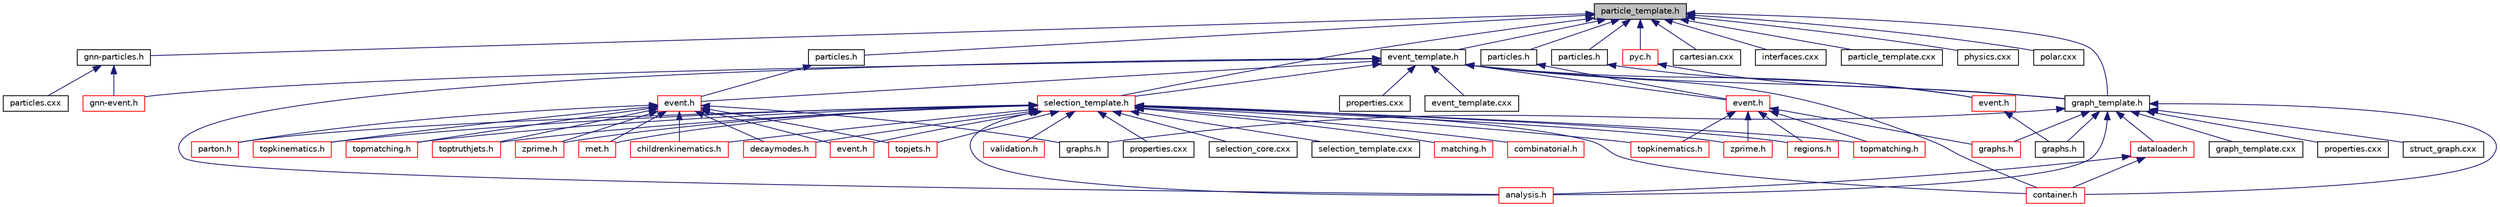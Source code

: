 digraph "particle_template.h"
{
 // INTERACTIVE_SVG=YES
 // LATEX_PDF_SIZE
  edge [fontname="Helvetica",fontsize="10",labelfontname="Helvetica",labelfontsize="10"];
  node [fontname="Helvetica",fontsize="10",shape=record];
  Node1 [label="particle_template.h",height=0.2,width=0.4,color="black", fillcolor="grey75", style="filled", fontcolor="black",tooltip=" "];
  Node1 -> Node2 [dir="back",color="midnightblue",fontsize="10",style="solid",fontname="Helvetica"];
  Node2 [label="particles.h",height=0.2,width=0.4,color="black", fillcolor="white", style="filled",URL="$events_2bsm__4tops_2include_2bsm__4tops_2particles_8h.html",tooltip=" "];
  Node2 -> Node3 [dir="back",color="midnightblue",fontsize="10",style="solid",fontname="Helvetica"];
  Node3 [label="event.h",height=0.2,width=0.4,color="red", fillcolor="white", style="filled",URL="$events_2bsm__4tops_2include_2bsm__4tops_2event_8h.html",tooltip=" "];
  Node3 -> Node4 [dir="back",color="midnightblue",fontsize="10",style="solid",fontname="Helvetica"];
  Node4 [label="graphs.h",height=0.2,width=0.4,color="black", fillcolor="white", style="filled",URL="$bsm__4tops_2include_2bsm__4tops_2graphs_8h.html",tooltip=" "];
  Node3 -> Node5 [dir="back",color="midnightblue",fontsize="10",style="solid",fontname="Helvetica"];
  Node5 [label="met.h",height=0.2,width=0.4,color="red", fillcolor="white", style="filled",URL="$met_8h.html",tooltip=" "];
  Node3 -> Node7 [dir="back",color="midnightblue",fontsize="10",style="solid",fontname="Helvetica"];
  Node7 [label="childrenkinematics.h",height=0.2,width=0.4,color="red", fillcolor="white", style="filled",URL="$childrenkinematics_8h.html",tooltip=" "];
  Node3 -> Node9 [dir="back",color="midnightblue",fontsize="10",style="solid",fontname="Helvetica"];
  Node9 [label="decaymodes.h",height=0.2,width=0.4,color="red", fillcolor="white", style="filled",URL="$decaymodes_8h.html",tooltip=" "];
  Node3 -> Node11 [dir="back",color="midnightblue",fontsize="10",style="solid",fontname="Helvetica"];
  Node11 [label="event.h",height=0.2,width=0.4,color="red", fillcolor="white", style="filled",URL="$selections_2mc16_2event_2event_8h.html",tooltip=" "];
  Node3 -> Node15 [dir="back",color="midnightblue",fontsize="10",style="solid",fontname="Helvetica"];
  Node15 [label="parton.h",height=0.2,width=0.4,color="red", fillcolor="white", style="filled",URL="$parton_8h.html",tooltip=" "];
  Node3 -> Node17 [dir="back",color="midnightblue",fontsize="10",style="solid",fontname="Helvetica"];
  Node17 [label="topjets.h",height=0.2,width=0.4,color="red", fillcolor="white", style="filled",URL="$topjets_8h.html",tooltip=" "];
  Node3 -> Node19 [dir="back",color="midnightblue",fontsize="10",style="solid",fontname="Helvetica"];
  Node19 [label="topkinematics.h",height=0.2,width=0.4,color="red", fillcolor="white", style="filled",URL="$mc16_2topkinematics_2topkinematics_8h.html",tooltip=" "];
  Node3 -> Node21 [dir="back",color="midnightblue",fontsize="10",style="solid",fontname="Helvetica"];
  Node21 [label="topmatching.h",height=0.2,width=0.4,color="red", fillcolor="white", style="filled",URL="$mc16_2topmatching_2topmatching_8h.html",tooltip=" "];
  Node3 -> Node23 [dir="back",color="midnightblue",fontsize="10",style="solid",fontname="Helvetica"];
  Node23 [label="toptruthjets.h",height=0.2,width=0.4,color="red", fillcolor="white", style="filled",URL="$toptruthjets_8h.html",tooltip=" "];
  Node3 -> Node25 [dir="back",color="midnightblue",fontsize="10",style="solid",fontname="Helvetica"];
  Node25 [label="zprime.h",height=0.2,width=0.4,color="red", fillcolor="white", style="filled",URL="$mc16_2zprime_2zprime_8h.html",tooltip=" "];
  Node1 -> Node30 [dir="back",color="midnightblue",fontsize="10",style="solid",fontname="Helvetica"];
  Node30 [label="particles.h",height=0.2,width=0.4,color="black", fillcolor="white", style="filled",URL="$events_2exp__mc20_2include_2exp__mc20_2particles_8h.html",tooltip=" "];
  Node30 -> Node31 [dir="back",color="midnightblue",fontsize="10",style="solid",fontname="Helvetica"];
  Node31 [label="event.h",height=0.2,width=0.4,color="red", fillcolor="white", style="filled",URL="$events_2exp__mc20_2include_2exp__mc20_2event_8h.html",tooltip=" "];
  Node31 -> Node33 [dir="back",color="midnightblue",fontsize="10",style="solid",fontname="Helvetica"];
  Node33 [label="graphs.h",height=0.2,width=0.4,color="black", fillcolor="white", style="filled",URL="$exp__mc20_2include_2exp__mc20_2graphs_8h.html",tooltip=" "];
  Node1 -> Node35 [dir="back",color="midnightblue",fontsize="10",style="solid",fontname="Helvetica"];
  Node35 [label="gnn-particles.h",height=0.2,width=0.4,color="black", fillcolor="white", style="filled",URL="$gnn-particles_8h.html",tooltip=" "];
  Node35 -> Node36 [dir="back",color="midnightblue",fontsize="10",style="solid",fontname="Helvetica"];
  Node36 [label="particles.cxx",height=0.2,width=0.4,color="black", fillcolor="white", style="filled",URL="$gnn_2cxx_2particles_8cxx.html",tooltip=" "];
  Node35 -> Node37 [dir="back",color="midnightblue",fontsize="10",style="solid",fontname="Helvetica"];
  Node37 [label="gnn-event.h",height=0.2,width=0.4,color="red", fillcolor="white", style="filled",URL="$gnn-event_8h.html",tooltip=" "];
  Node1 -> Node41 [dir="back",color="midnightblue",fontsize="10",style="solid",fontname="Helvetica"];
  Node41 [label="particles.h",height=0.2,width=0.4,color="black", fillcolor="white", style="filled",URL="$events_2ssml__mc20_2include_2ssml__mc20_2particles_8h.html",tooltip=" "];
  Node41 -> Node42 [dir="back",color="midnightblue",fontsize="10",style="solid",fontname="Helvetica"];
  Node42 [label="event.h",height=0.2,width=0.4,color="red", fillcolor="white", style="filled",URL="$events_2ssml__mc20_2include_2ssml__mc20_2event_8h.html",tooltip=" "];
  Node42 -> Node43 [dir="back",color="midnightblue",fontsize="10",style="solid",fontname="Helvetica"];
  Node43 [label="graphs.h",height=0.2,width=0.4,color="red", fillcolor="white", style="filled",URL="$ssml__mc20_2include_2ssml__mc20_2graphs_8h.html",tooltip=" "];
  Node42 -> Node47 [dir="back",color="midnightblue",fontsize="10",style="solid",fontname="Helvetica"];
  Node47 [label="regions.h",height=0.2,width=0.4,color="red", fillcolor="white", style="filled",URL="$regions_8h.html",tooltip=" "];
  Node42 -> Node50 [dir="back",color="midnightblue",fontsize="10",style="solid",fontname="Helvetica"];
  Node50 [label="topkinematics.h",height=0.2,width=0.4,color="red", fillcolor="white", style="filled",URL="$mc20_2topkinematics_2topkinematics_8h.html",tooltip=" "];
  Node42 -> Node52 [dir="back",color="midnightblue",fontsize="10",style="solid",fontname="Helvetica"];
  Node52 [label="topmatching.h",height=0.2,width=0.4,color="red", fillcolor="white", style="filled",URL="$mc20_2topmatching_2topmatching_8h.html",tooltip=" "];
  Node42 -> Node54 [dir="back",color="midnightblue",fontsize="10",style="solid",fontname="Helvetica"];
  Node54 [label="zprime.h",height=0.2,width=0.4,color="red", fillcolor="white", style="filled",URL="$mc20_2zprime_2zprime_8h.html",tooltip=" "];
  Node1 -> Node56 [dir="back",color="midnightblue",fontsize="10",style="solid",fontname="Helvetica"];
  Node56 [label="event_template.h",height=0.2,width=0.4,color="black", fillcolor="white", style="filled",URL="$event__template_8h.html",tooltip="Header file for the event_template class."];
  Node56 -> Node3 [dir="back",color="midnightblue",fontsize="10",style="solid",fontname="Helvetica"];
  Node56 -> Node31 [dir="back",color="midnightblue",fontsize="10",style="solid",fontname="Helvetica"];
  Node56 -> Node37 [dir="back",color="midnightblue",fontsize="10",style="solid",fontname="Helvetica"];
  Node56 -> Node42 [dir="back",color="midnightblue",fontsize="10",style="solid",fontname="Helvetica"];
  Node56 -> Node57 [dir="back",color="midnightblue",fontsize="10",style="solid",fontname="Helvetica"];
  Node57 [label="analysis.h",height=0.2,width=0.4,color="red", fillcolor="white", style="filled",URL="$analysis_8h.html",tooltip="Defines the analysis class, the central orchestrator for physics analysis tasks."];
  Node56 -> Node66 [dir="back",color="midnightblue",fontsize="10",style="solid",fontname="Helvetica"];
  Node66 [label="container.h",height=0.2,width=0.4,color="red", fillcolor="white", style="filled",URL="$container_8h.html",tooltip=" "];
  Node56 -> Node71 [dir="back",color="midnightblue",fontsize="10",style="solid",fontname="Helvetica"];
  Node71 [label="event_template.cxx",height=0.2,width=0.4,color="black", fillcolor="white", style="filled",URL="$event__template_8cxx.html",tooltip="Implementation of event_template class methods for physics event data handling."];
  Node56 -> Node72 [dir="back",color="midnightblue",fontsize="10",style="solid",fontname="Helvetica"];
  Node72 [label="properties.cxx",height=0.2,width=0.4,color="black", fillcolor="white", style="filled",URL="$event_2cxx_2properties_8cxx.html",tooltip="Implementation of the event_template class methods."];
  Node56 -> Node73 [dir="back",color="midnightblue",fontsize="10",style="solid",fontname="Helvetica"];
  Node73 [label="graph_template.h",height=0.2,width=0.4,color="black", fillcolor="white", style="filled",URL="$graph__template_8h.html",tooltip=" "];
  Node73 -> Node4 [dir="back",color="midnightblue",fontsize="10",style="solid",fontname="Helvetica"];
  Node73 -> Node33 [dir="back",color="midnightblue",fontsize="10",style="solid",fontname="Helvetica"];
  Node73 -> Node43 [dir="back",color="midnightblue",fontsize="10",style="solid",fontname="Helvetica"];
  Node73 -> Node57 [dir="back",color="midnightblue",fontsize="10",style="solid",fontname="Helvetica"];
  Node73 -> Node66 [dir="back",color="midnightblue",fontsize="10",style="solid",fontname="Helvetica"];
  Node73 -> Node74 [dir="back",color="midnightblue",fontsize="10",style="solid",fontname="Helvetica"];
  Node74 [label="dataloader.h",height=0.2,width=0.4,color="red", fillcolor="white", style="filled",URL="$dataloader_8h.html",tooltip=" "];
  Node74 -> Node57 [dir="back",color="midnightblue",fontsize="10",style="solid",fontname="Helvetica"];
  Node74 -> Node66 [dir="back",color="midnightblue",fontsize="10",style="solid",fontname="Helvetica"];
  Node73 -> Node80 [dir="back",color="midnightblue",fontsize="10",style="solid",fontname="Helvetica"];
  Node80 [label="graph_template.cxx",height=0.2,width=0.4,color="black", fillcolor="white", style="filled",URL="$graph__template_8cxx.html",tooltip=" "];
  Node73 -> Node81 [dir="back",color="midnightblue",fontsize="10",style="solid",fontname="Helvetica"];
  Node81 [label="properties.cxx",height=0.2,width=0.4,color="black", fillcolor="white", style="filled",URL="$graph_2cxx_2properties_8cxx.html",tooltip=" "];
  Node73 -> Node82 [dir="back",color="midnightblue",fontsize="10",style="solid",fontname="Helvetica"];
  Node82 [label="struct_graph.cxx",height=0.2,width=0.4,color="black", fillcolor="white", style="filled",URL="$struct__graph_8cxx.html",tooltip=" "];
  Node56 -> Node83 [dir="back",color="midnightblue",fontsize="10",style="solid",fontname="Helvetica"];
  Node83 [label="selection_template.h",height=0.2,width=0.4,color="red", fillcolor="white", style="filled",URL="$selection__template_8h.html",tooltip=" "];
  Node83 -> Node57 [dir="back",color="midnightblue",fontsize="10",style="solid",fontname="Helvetica"];
  Node83 -> Node66 [dir="back",color="midnightblue",fontsize="10",style="solid",fontname="Helvetica"];
  Node83 -> Node84 [dir="back",color="midnightblue",fontsize="10",style="solid",fontname="Helvetica"];
  Node84 [label="properties.cxx",height=0.2,width=0.4,color="black", fillcolor="white", style="filled",URL="$selection_2cxx_2properties_8cxx.html",tooltip=" "];
  Node83 -> Node85 [dir="back",color="midnightblue",fontsize="10",style="solid",fontname="Helvetica"];
  Node85 [label="selection_core.cxx",height=0.2,width=0.4,color="black", fillcolor="white", style="filled",URL="$selection__core_8cxx.html",tooltip=" "];
  Node83 -> Node86 [dir="back",color="midnightblue",fontsize="10",style="solid",fontname="Helvetica"];
  Node86 [label="selection_template.cxx",height=0.2,width=0.4,color="black", fillcolor="white", style="filled",URL="$selection__template_8cxx.html",tooltip=" "];
  Node83 -> Node47 [dir="back",color="midnightblue",fontsize="10",style="solid",fontname="Helvetica"];
  Node83 -> Node5 [dir="back",color="midnightblue",fontsize="10",style="solid",fontname="Helvetica"];
  Node83 -> Node7 [dir="back",color="midnightblue",fontsize="10",style="solid",fontname="Helvetica"];
  Node83 -> Node9 [dir="back",color="midnightblue",fontsize="10",style="solid",fontname="Helvetica"];
  Node83 -> Node11 [dir="back",color="midnightblue",fontsize="10",style="solid",fontname="Helvetica"];
  Node83 -> Node15 [dir="back",color="midnightblue",fontsize="10",style="solid",fontname="Helvetica"];
  Node83 -> Node17 [dir="back",color="midnightblue",fontsize="10",style="solid",fontname="Helvetica"];
  Node83 -> Node19 [dir="back",color="midnightblue",fontsize="10",style="solid",fontname="Helvetica"];
  Node83 -> Node21 [dir="back",color="midnightblue",fontsize="10",style="solid",fontname="Helvetica"];
  Node83 -> Node23 [dir="back",color="midnightblue",fontsize="10",style="solid",fontname="Helvetica"];
  Node83 -> Node25 [dir="back",color="midnightblue",fontsize="10",style="solid",fontname="Helvetica"];
  Node83 -> Node87 [dir="back",color="midnightblue",fontsize="10",style="solid",fontname="Helvetica"];
  Node87 [label="matching.h",height=0.2,width=0.4,color="red", fillcolor="white", style="filled",URL="$matching_8h.html",tooltip=" "];
  Node83 -> Node50 [dir="back",color="midnightblue",fontsize="10",style="solid",fontname="Helvetica"];
  Node83 -> Node52 [dir="back",color="midnightblue",fontsize="10",style="solid",fontname="Helvetica"];
  Node83 -> Node54 [dir="back",color="midnightblue",fontsize="10",style="solid",fontname="Helvetica"];
  Node83 -> Node89 [dir="back",color="midnightblue",fontsize="10",style="solid",fontname="Helvetica"];
  Node89 [label="combinatorial.h",height=0.2,width=0.4,color="red", fillcolor="white", style="filled",URL="$combinatorial_8h.html",tooltip=" "];
  Node83 -> Node90 [dir="back",color="midnightblue",fontsize="10",style="solid",fontname="Helvetica"];
  Node90 [label="validation.h",height=0.2,width=0.4,color="red", fillcolor="white", style="filled",URL="$validation_8h.html",tooltip=" "];
  Node1 -> Node73 [dir="back",color="midnightblue",fontsize="10",style="solid",fontname="Helvetica"];
  Node1 -> Node92 [dir="back",color="midnightblue",fontsize="10",style="solid",fontname="Helvetica"];
  Node92 [label="cartesian.cxx",height=0.2,width=0.4,color="black", fillcolor="white", style="filled",URL="$cartesian_8cxx.html",tooltip=" "];
  Node1 -> Node93 [dir="back",color="midnightblue",fontsize="10",style="solid",fontname="Helvetica"];
  Node93 [label="interfaces.cxx",height=0.2,width=0.4,color="black", fillcolor="white", style="filled",URL="$interfaces_8cxx.html",tooltip=" "];
  Node1 -> Node94 [dir="back",color="midnightblue",fontsize="10",style="solid",fontname="Helvetica"];
  Node94 [label="particle_template.cxx",height=0.2,width=0.4,color="black", fillcolor="white", style="filled",URL="$particle__template_8cxx.html",tooltip=" "];
  Node1 -> Node95 [dir="back",color="midnightblue",fontsize="10",style="solid",fontname="Helvetica"];
  Node95 [label="physics.cxx",height=0.2,width=0.4,color="black", fillcolor="white", style="filled",URL="$modules_2particle_2cxx_2physics_8cxx.html",tooltip=" "];
  Node1 -> Node96 [dir="back",color="midnightblue",fontsize="10",style="solid",fontname="Helvetica"];
  Node96 [label="polar.cxx",height=0.2,width=0.4,color="black", fillcolor="white", style="filled",URL="$polar_8cxx.html",tooltip=" "];
  Node1 -> Node83 [dir="back",color="midnightblue",fontsize="10",style="solid",fontname="Helvetica"];
  Node1 -> Node97 [dir="back",color="midnightblue",fontsize="10",style="solid",fontname="Helvetica"];
  Node97 [label="pyc.h",height=0.2,width=0.4,color="red", fillcolor="white", style="filled",URL="$pyc_8h.html",tooltip=" "];
  Node97 -> Node73 [dir="back",color="midnightblue",fontsize="10",style="solid",fontname="Helvetica"];
}
